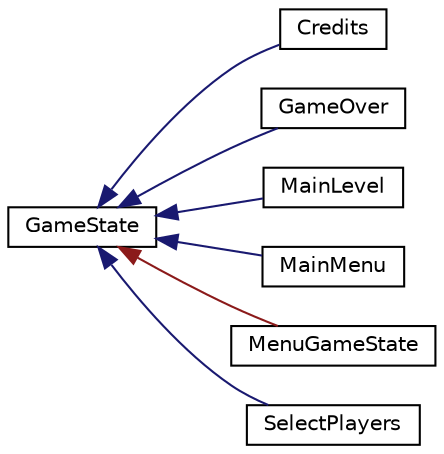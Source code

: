 digraph "Graphical Class Hierarchy"
{
  edge [fontname="Helvetica",fontsize="10",labelfontname="Helvetica",labelfontsize="10"];
  node [fontname="Helvetica",fontsize="10",shape=record];
  rankdir="LR";
  Node1 [label="GameState",height=0.2,width=0.4,color="black", fillcolor="white", style="filled",URL="$classGameState.html"];
  Node1 -> Node2 [dir="back",color="midnightblue",fontsize="10",style="solid",fontname="Helvetica"];
  Node2 [label="Credits",height=0.2,width=0.4,color="black", fillcolor="white", style="filled",URL="$classCredits.html"];
  Node1 -> Node3 [dir="back",color="midnightblue",fontsize="10",style="solid",fontname="Helvetica"];
  Node3 [label="GameOver",height=0.2,width=0.4,color="black", fillcolor="white", style="filled",URL="$classGameOver.html"];
  Node1 -> Node4 [dir="back",color="midnightblue",fontsize="10",style="solid",fontname="Helvetica"];
  Node4 [label="MainLevel",height=0.2,width=0.4,color="black", fillcolor="white", style="filled",URL="$classMainLevel.html"];
  Node1 -> Node5 [dir="back",color="midnightblue",fontsize="10",style="solid",fontname="Helvetica"];
  Node5 [label="MainMenu",height=0.2,width=0.4,color="black", fillcolor="white", style="filled",URL="$classMainMenu.html"];
  Node1 -> Node6 [dir="back",color="firebrick4",fontsize="10",style="solid",fontname="Helvetica"];
  Node6 [label="MenuGameState",height=0.2,width=0.4,color="black", fillcolor="white", style="filled",URL="$classMenuGameState.html"];
  Node1 -> Node7 [dir="back",color="midnightblue",fontsize="10",style="solid",fontname="Helvetica"];
  Node7 [label="SelectPlayers",height=0.2,width=0.4,color="black", fillcolor="white", style="filled",URL="$classSelectPlayers.html"];
}

